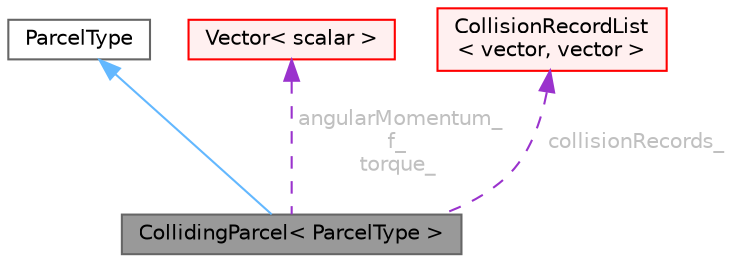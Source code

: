 digraph "CollidingParcel&lt; ParcelType &gt;"
{
 // LATEX_PDF_SIZE
  bgcolor="transparent";
  edge [fontname=Helvetica,fontsize=10,labelfontname=Helvetica,labelfontsize=10];
  node [fontname=Helvetica,fontsize=10,shape=box,height=0.2,width=0.4];
  Node1 [id="Node000001",label="CollidingParcel\< ParcelType \>",height=0.2,width=0.4,color="gray40", fillcolor="grey60", style="filled", fontcolor="black",tooltip="Wrapper around kinematic parcel types to add collision modelling."];
  Node2 -> Node1 [id="edge1_Node000001_Node000002",dir="back",color="steelblue1",style="solid",tooltip=" "];
  Node2 [id="Node000002",label="ParcelType",height=0.2,width=0.4,color="gray40", fillcolor="white", style="filled",tooltip=" "];
  Node3 -> Node1 [id="edge2_Node000001_Node000003",dir="back",color="darkorchid3",style="dashed",tooltip=" ",label=" angularMomentum_\nf_\ntorque_",fontcolor="grey" ];
  Node3 [id="Node000003",label="Vector\< scalar \>",height=0.2,width=0.4,color="red", fillcolor="#FFF0F0", style="filled",URL="$classFoam_1_1Vector.html",tooltip=" "];
  Node8 -> Node1 [id="edge3_Node000001_Node000008",dir="back",color="darkorchid3",style="dashed",tooltip=" ",label=" collisionRecords_",fontcolor="grey" ];
  Node8 [id="Node000008",label="CollisionRecordList\l\< vector, vector \>",height=0.2,width=0.4,color="red", fillcolor="#FFF0F0", style="filled",URL="$classFoam_1_1CollisionRecordList.html",tooltip=" "];
}
